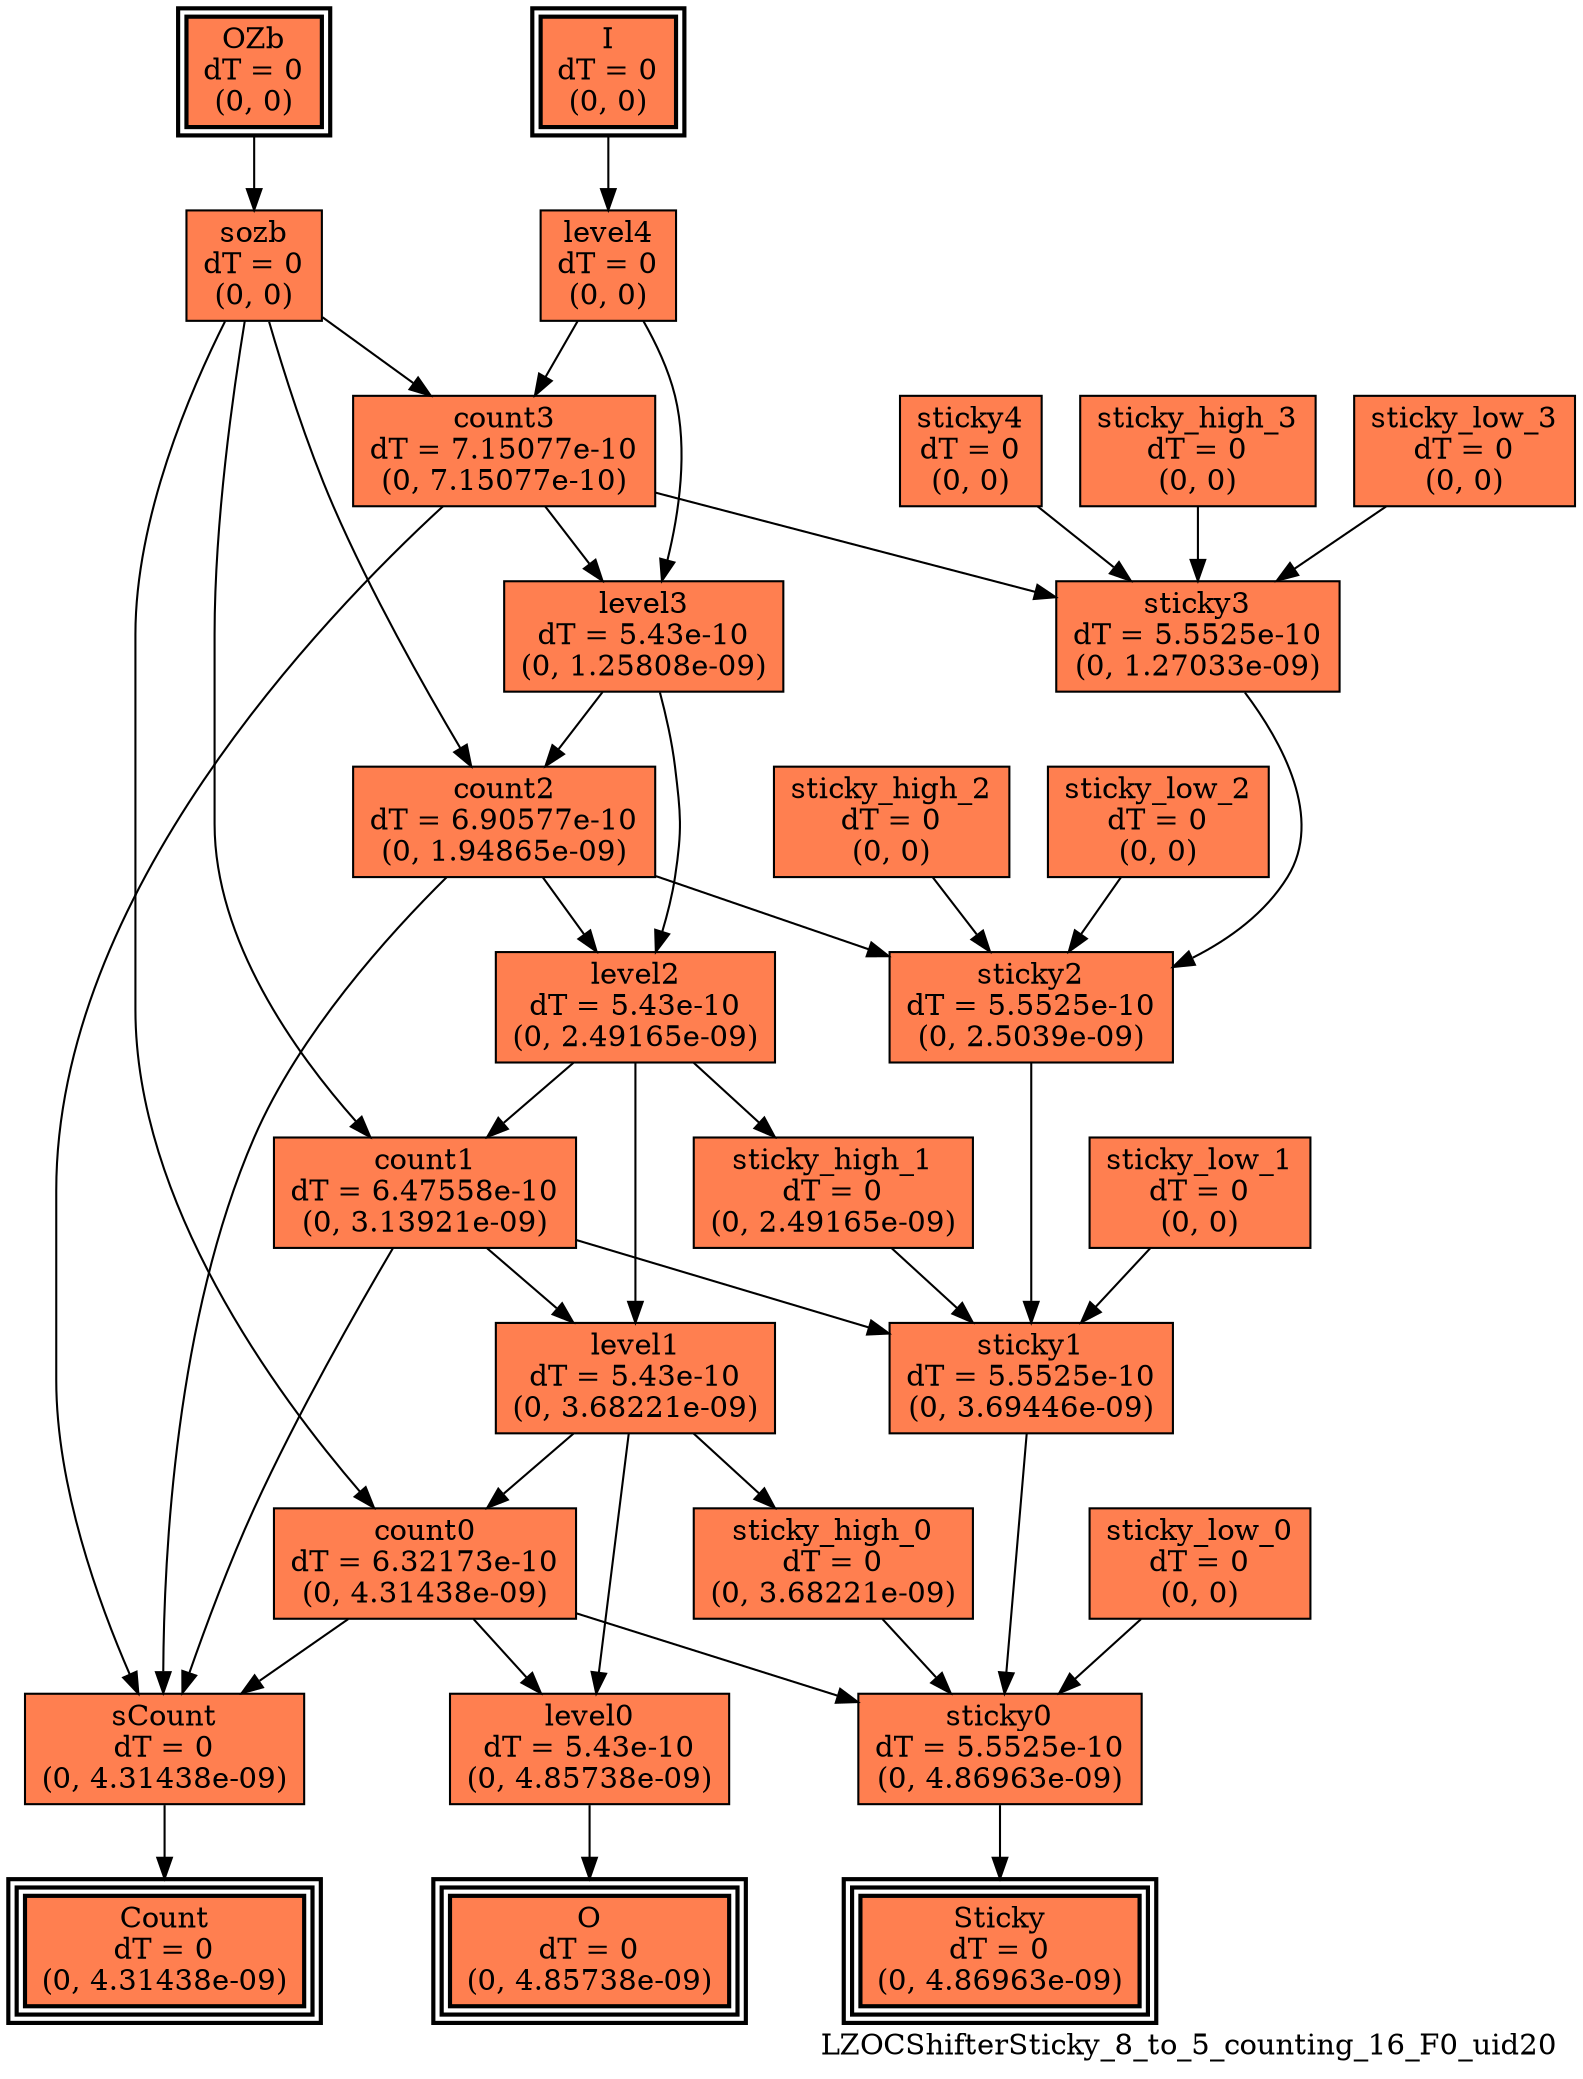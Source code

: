 digraph LZOCShifterSticky_8_to_5_counting_16_F0_uid20
{
	//graph drawing options
	label=LZOCShifterSticky_8_to_5_counting_16_F0_uid20;
	labelloc=bottom;
	labeljust=right;
	ratio=auto;
	nodesep=0.25;
	ranksep=0.5;

	//input/output signals of operator LZOCShifterSticky_8_to_5_counting_16_F0_uid20
	I__LZOCShifterSticky_8_to_5_counting_16_F0_uid20 [ label="I\ndT = 0\n(0, 0)", shape=box, color=black, style="bold, filled", fillcolor=coral, peripheries=2 ];
	OZb__LZOCShifterSticky_8_to_5_counting_16_F0_uid20 [ label="OZb\ndT = 0\n(0, 0)", shape=box, color=black, style="bold, filled", fillcolor=coral, peripheries=2 ];
	Count__LZOCShifterSticky_8_to_5_counting_16_F0_uid20 [ label="Count\ndT = 0\n(0, 4.31438e-09)", shape=box, color=black, style="bold, filled", fillcolor=coral, peripheries=3 ];
	O__LZOCShifterSticky_8_to_5_counting_16_F0_uid20 [ label="O\ndT = 0\n(0, 4.85738e-09)", shape=box, color=black, style="bold, filled", fillcolor=coral, peripheries=3 ];
	Sticky__LZOCShifterSticky_8_to_5_counting_16_F0_uid20 [ label="Sticky\ndT = 0\n(0, 4.86963e-09)", shape=box, color=black, style="bold, filled", fillcolor=coral, peripheries=3 ];
	{rank=same I__LZOCShifterSticky_8_to_5_counting_16_F0_uid20, OZb__LZOCShifterSticky_8_to_5_counting_16_F0_uid20};
	{rank=same Count__LZOCShifterSticky_8_to_5_counting_16_F0_uid20, O__LZOCShifterSticky_8_to_5_counting_16_F0_uid20, Sticky__LZOCShifterSticky_8_to_5_counting_16_F0_uid20};
	//internal signals of operator LZOCShifterSticky_8_to_5_counting_16_F0_uid20
	level4__LZOCShifterSticky_8_to_5_counting_16_F0_uid20 [ label="level4\ndT = 0\n(0, 0)", shape=box, color=black, style=filled, fillcolor=coral, peripheries=1 ];
	sozb__LZOCShifterSticky_8_to_5_counting_16_F0_uid20 [ label="sozb\ndT = 0\n(0, 0)", shape=box, color=black, style=filled, fillcolor=coral, peripheries=1 ];
	sticky4__LZOCShifterSticky_8_to_5_counting_16_F0_uid20 [ label="sticky4\ndT = 0\n(0, 0)", shape=box, color=black, style=filled, fillcolor=coral, peripheries=1 ];
	count3__LZOCShifterSticky_8_to_5_counting_16_F0_uid20 [ label="count3\ndT = 7.15077e-10\n(0, 7.15077e-10)", shape=box, color=black, style=filled, fillcolor=coral, peripheries=1 ];
	level3__LZOCShifterSticky_8_to_5_counting_16_F0_uid20 [ label="level3\ndT = 5.43e-10\n(0, 1.25808e-09)", shape=box, color=black, style=filled, fillcolor=coral, peripheries=1 ];
	sticky_high_3__LZOCShifterSticky_8_to_5_counting_16_F0_uid20 [ label="sticky_high_3\ndT = 0\n(0, 0)", shape=box, color=black, style=filled, fillcolor=coral, peripheries=1 ];
	sticky_low_3__LZOCShifterSticky_8_to_5_counting_16_F0_uid20 [ label="sticky_low_3\ndT = 0\n(0, 0)", shape=box, color=black, style=filled, fillcolor=coral, peripheries=1 ];
	sticky3__LZOCShifterSticky_8_to_5_counting_16_F0_uid20 [ label="sticky3\ndT = 5.5525e-10\n(0, 1.27033e-09)", shape=box, color=black, style=filled, fillcolor=coral, peripheries=1 ];
	count2__LZOCShifterSticky_8_to_5_counting_16_F0_uid20 [ label="count2\ndT = 6.90577e-10\n(0, 1.94865e-09)", shape=box, color=black, style=filled, fillcolor=coral, peripheries=1 ];
	level2__LZOCShifterSticky_8_to_5_counting_16_F0_uid20 [ label="level2\ndT = 5.43e-10\n(0, 2.49165e-09)", shape=box, color=black, style=filled, fillcolor=coral, peripheries=1 ];
	sticky_high_2__LZOCShifterSticky_8_to_5_counting_16_F0_uid20 [ label="sticky_high_2\ndT = 0\n(0, 0)", shape=box, color=black, style=filled, fillcolor=coral, peripheries=1 ];
	sticky_low_2__LZOCShifterSticky_8_to_5_counting_16_F0_uid20 [ label="sticky_low_2\ndT = 0\n(0, 0)", shape=box, color=black, style=filled, fillcolor=coral, peripheries=1 ];
	sticky2__LZOCShifterSticky_8_to_5_counting_16_F0_uid20 [ label="sticky2\ndT = 5.5525e-10\n(0, 2.5039e-09)", shape=box, color=black, style=filled, fillcolor=coral, peripheries=1 ];
	count1__LZOCShifterSticky_8_to_5_counting_16_F0_uid20 [ label="count1\ndT = 6.47558e-10\n(0, 3.13921e-09)", shape=box, color=black, style=filled, fillcolor=coral, peripheries=1 ];
	level1__LZOCShifterSticky_8_to_5_counting_16_F0_uid20 [ label="level1\ndT = 5.43e-10\n(0, 3.68221e-09)", shape=box, color=black, style=filled, fillcolor=coral, peripheries=1 ];
	sticky_high_1__LZOCShifterSticky_8_to_5_counting_16_F0_uid20 [ label="sticky_high_1\ndT = 0\n(0, 2.49165e-09)", shape=box, color=black, style=filled, fillcolor=coral, peripheries=1 ];
	sticky_low_1__LZOCShifterSticky_8_to_5_counting_16_F0_uid20 [ label="sticky_low_1\ndT = 0\n(0, 0)", shape=box, color=black, style=filled, fillcolor=coral, peripheries=1 ];
	sticky1__LZOCShifterSticky_8_to_5_counting_16_F0_uid20 [ label="sticky1\ndT = 5.5525e-10\n(0, 3.69446e-09)", shape=box, color=black, style=filled, fillcolor=coral, peripheries=1 ];
	count0__LZOCShifterSticky_8_to_5_counting_16_F0_uid20 [ label="count0\ndT = 6.32173e-10\n(0, 4.31438e-09)", shape=box, color=black, style=filled, fillcolor=coral, peripheries=1 ];
	level0__LZOCShifterSticky_8_to_5_counting_16_F0_uid20 [ label="level0\ndT = 5.43e-10\n(0, 4.85738e-09)", shape=box, color=black, style=filled, fillcolor=coral, peripheries=1 ];
	sticky_high_0__LZOCShifterSticky_8_to_5_counting_16_F0_uid20 [ label="sticky_high_0\ndT = 0\n(0, 3.68221e-09)", shape=box, color=black, style=filled, fillcolor=coral, peripheries=1 ];
	sticky_low_0__LZOCShifterSticky_8_to_5_counting_16_F0_uid20 [ label="sticky_low_0\ndT = 0\n(0, 0)", shape=box, color=black, style=filled, fillcolor=coral, peripheries=1 ];
	sticky0__LZOCShifterSticky_8_to_5_counting_16_F0_uid20 [ label="sticky0\ndT = 5.5525e-10\n(0, 4.86963e-09)", shape=box, color=black, style=filled, fillcolor=coral, peripheries=1 ];
	sCount__LZOCShifterSticky_8_to_5_counting_16_F0_uid20 [ label="sCount\ndT = 0\n(0, 4.31438e-09)", shape=box, color=black, style=filled, fillcolor=coral, peripheries=1 ];

	//subcomponents of operator LZOCShifterSticky_8_to_5_counting_16_F0_uid20

	//input and internal signal connections of operator LZOCShifterSticky_8_to_5_counting_16_F0_uid20
	I__LZOCShifterSticky_8_to_5_counting_16_F0_uid20 -> level4__LZOCShifterSticky_8_to_5_counting_16_F0_uid20 [ arrowhead=normal, arrowsize=1.0, arrowtail=normal, color=black, dir=forward  ];
	OZb__LZOCShifterSticky_8_to_5_counting_16_F0_uid20 -> sozb__LZOCShifterSticky_8_to_5_counting_16_F0_uid20 [ arrowhead=normal, arrowsize=1.0, arrowtail=normal, color=black, dir=forward  ];
	level4__LZOCShifterSticky_8_to_5_counting_16_F0_uid20 -> count3__LZOCShifterSticky_8_to_5_counting_16_F0_uid20 [ arrowhead=normal, arrowsize=1.0, arrowtail=normal, color=black, dir=forward  ];
	level4__LZOCShifterSticky_8_to_5_counting_16_F0_uid20 -> level3__LZOCShifterSticky_8_to_5_counting_16_F0_uid20 [ arrowhead=normal, arrowsize=1.0, arrowtail=normal, color=black, dir=forward  ];
	sozb__LZOCShifterSticky_8_to_5_counting_16_F0_uid20 -> count3__LZOCShifterSticky_8_to_5_counting_16_F0_uid20 [ arrowhead=normal, arrowsize=1.0, arrowtail=normal, color=black, dir=forward  ];
	sozb__LZOCShifterSticky_8_to_5_counting_16_F0_uid20 -> count2__LZOCShifterSticky_8_to_5_counting_16_F0_uid20 [ arrowhead=normal, arrowsize=1.0, arrowtail=normal, color=black, dir=forward  ];
	sozb__LZOCShifterSticky_8_to_5_counting_16_F0_uid20 -> count1__LZOCShifterSticky_8_to_5_counting_16_F0_uid20 [ arrowhead=normal, arrowsize=1.0, arrowtail=normal, color=black, dir=forward  ];
	sozb__LZOCShifterSticky_8_to_5_counting_16_F0_uid20 -> count0__LZOCShifterSticky_8_to_5_counting_16_F0_uid20 [ arrowhead=normal, arrowsize=1.0, arrowtail=normal, color=black, dir=forward  ];
	sticky4__LZOCShifterSticky_8_to_5_counting_16_F0_uid20 -> sticky3__LZOCShifterSticky_8_to_5_counting_16_F0_uid20 [ arrowhead=normal, arrowsize=1.0, arrowtail=normal, color=black, dir=forward  ];
	count3__LZOCShifterSticky_8_to_5_counting_16_F0_uid20 -> level3__LZOCShifterSticky_8_to_5_counting_16_F0_uid20 [ arrowhead=normal, arrowsize=1.0, arrowtail=normal, color=black, dir=forward  ];
	count3__LZOCShifterSticky_8_to_5_counting_16_F0_uid20 -> sticky3__LZOCShifterSticky_8_to_5_counting_16_F0_uid20 [ arrowhead=normal, arrowsize=1.0, arrowtail=normal, color=black, dir=forward  ];
	count3__LZOCShifterSticky_8_to_5_counting_16_F0_uid20 -> sCount__LZOCShifterSticky_8_to_5_counting_16_F0_uid20 [ arrowhead=normal, arrowsize=1.0, arrowtail=normal, color=black, dir=forward  ];
	level3__LZOCShifterSticky_8_to_5_counting_16_F0_uid20 -> count2__LZOCShifterSticky_8_to_5_counting_16_F0_uid20 [ arrowhead=normal, arrowsize=1.0, arrowtail=normal, color=black, dir=forward  ];
	level3__LZOCShifterSticky_8_to_5_counting_16_F0_uid20 -> level2__LZOCShifterSticky_8_to_5_counting_16_F0_uid20 [ arrowhead=normal, arrowsize=1.0, arrowtail=normal, color=black, dir=forward  ];
	sticky_high_3__LZOCShifterSticky_8_to_5_counting_16_F0_uid20 -> sticky3__LZOCShifterSticky_8_to_5_counting_16_F0_uid20 [ arrowhead=normal, arrowsize=1.0, arrowtail=normal, color=black, dir=forward  ];
	sticky_low_3__LZOCShifterSticky_8_to_5_counting_16_F0_uid20 -> sticky3__LZOCShifterSticky_8_to_5_counting_16_F0_uid20 [ arrowhead=normal, arrowsize=1.0, arrowtail=normal, color=black, dir=forward  ];
	sticky3__LZOCShifterSticky_8_to_5_counting_16_F0_uid20 -> sticky2__LZOCShifterSticky_8_to_5_counting_16_F0_uid20 [ arrowhead=normal, arrowsize=1.0, arrowtail=normal, color=black, dir=forward  ];
	count2__LZOCShifterSticky_8_to_5_counting_16_F0_uid20 -> level2__LZOCShifterSticky_8_to_5_counting_16_F0_uid20 [ arrowhead=normal, arrowsize=1.0, arrowtail=normal, color=black, dir=forward  ];
	count2__LZOCShifterSticky_8_to_5_counting_16_F0_uid20 -> sticky2__LZOCShifterSticky_8_to_5_counting_16_F0_uid20 [ arrowhead=normal, arrowsize=1.0, arrowtail=normal, color=black, dir=forward  ];
	count2__LZOCShifterSticky_8_to_5_counting_16_F0_uid20 -> sCount__LZOCShifterSticky_8_to_5_counting_16_F0_uid20 [ arrowhead=normal, arrowsize=1.0, arrowtail=normal, color=black, dir=forward  ];
	level2__LZOCShifterSticky_8_to_5_counting_16_F0_uid20 -> count1__LZOCShifterSticky_8_to_5_counting_16_F0_uid20 [ arrowhead=normal, arrowsize=1.0, arrowtail=normal, color=black, dir=forward  ];
	level2__LZOCShifterSticky_8_to_5_counting_16_F0_uid20 -> level1__LZOCShifterSticky_8_to_5_counting_16_F0_uid20 [ arrowhead=normal, arrowsize=1.0, arrowtail=normal, color=black, dir=forward  ];
	level2__LZOCShifterSticky_8_to_5_counting_16_F0_uid20 -> sticky_high_1__LZOCShifterSticky_8_to_5_counting_16_F0_uid20 [ arrowhead=normal, arrowsize=1.0, arrowtail=normal, color=black, dir=forward  ];
	sticky_high_2__LZOCShifterSticky_8_to_5_counting_16_F0_uid20 -> sticky2__LZOCShifterSticky_8_to_5_counting_16_F0_uid20 [ arrowhead=normal, arrowsize=1.0, arrowtail=normal, color=black, dir=forward  ];
	sticky_low_2__LZOCShifterSticky_8_to_5_counting_16_F0_uid20 -> sticky2__LZOCShifterSticky_8_to_5_counting_16_F0_uid20 [ arrowhead=normal, arrowsize=1.0, arrowtail=normal, color=black, dir=forward  ];
	sticky2__LZOCShifterSticky_8_to_5_counting_16_F0_uid20 -> sticky1__LZOCShifterSticky_8_to_5_counting_16_F0_uid20 [ arrowhead=normal, arrowsize=1.0, arrowtail=normal, color=black, dir=forward  ];
	count1__LZOCShifterSticky_8_to_5_counting_16_F0_uid20 -> level1__LZOCShifterSticky_8_to_5_counting_16_F0_uid20 [ arrowhead=normal, arrowsize=1.0, arrowtail=normal, color=black, dir=forward  ];
	count1__LZOCShifterSticky_8_to_5_counting_16_F0_uid20 -> sticky1__LZOCShifterSticky_8_to_5_counting_16_F0_uid20 [ arrowhead=normal, arrowsize=1.0, arrowtail=normal, color=black, dir=forward  ];
	count1__LZOCShifterSticky_8_to_5_counting_16_F0_uid20 -> sCount__LZOCShifterSticky_8_to_5_counting_16_F0_uid20 [ arrowhead=normal, arrowsize=1.0, arrowtail=normal, color=black, dir=forward  ];
	level1__LZOCShifterSticky_8_to_5_counting_16_F0_uid20 -> count0__LZOCShifterSticky_8_to_5_counting_16_F0_uid20 [ arrowhead=normal, arrowsize=1.0, arrowtail=normal, color=black, dir=forward  ];
	level1__LZOCShifterSticky_8_to_5_counting_16_F0_uid20 -> level0__LZOCShifterSticky_8_to_5_counting_16_F0_uid20 [ arrowhead=normal, arrowsize=1.0, arrowtail=normal, color=black, dir=forward  ];
	level1__LZOCShifterSticky_8_to_5_counting_16_F0_uid20 -> sticky_high_0__LZOCShifterSticky_8_to_5_counting_16_F0_uid20 [ arrowhead=normal, arrowsize=1.0, arrowtail=normal, color=black, dir=forward  ];
	sticky_high_1__LZOCShifterSticky_8_to_5_counting_16_F0_uid20 -> sticky1__LZOCShifterSticky_8_to_5_counting_16_F0_uid20 [ arrowhead=normal, arrowsize=1.0, arrowtail=normal, color=black, dir=forward  ];
	sticky_low_1__LZOCShifterSticky_8_to_5_counting_16_F0_uid20 -> sticky1__LZOCShifterSticky_8_to_5_counting_16_F0_uid20 [ arrowhead=normal, arrowsize=1.0, arrowtail=normal, color=black, dir=forward  ];
	sticky1__LZOCShifterSticky_8_to_5_counting_16_F0_uid20 -> sticky0__LZOCShifterSticky_8_to_5_counting_16_F0_uid20 [ arrowhead=normal, arrowsize=1.0, arrowtail=normal, color=black, dir=forward  ];
	count0__LZOCShifterSticky_8_to_5_counting_16_F0_uid20 -> level0__LZOCShifterSticky_8_to_5_counting_16_F0_uid20 [ arrowhead=normal, arrowsize=1.0, arrowtail=normal, color=black, dir=forward  ];
	count0__LZOCShifterSticky_8_to_5_counting_16_F0_uid20 -> sticky0__LZOCShifterSticky_8_to_5_counting_16_F0_uid20 [ arrowhead=normal, arrowsize=1.0, arrowtail=normal, color=black, dir=forward  ];
	count0__LZOCShifterSticky_8_to_5_counting_16_F0_uid20 -> sCount__LZOCShifterSticky_8_to_5_counting_16_F0_uid20 [ arrowhead=normal, arrowsize=1.0, arrowtail=normal, color=black, dir=forward  ];
	level0__LZOCShifterSticky_8_to_5_counting_16_F0_uid20 -> O__LZOCShifterSticky_8_to_5_counting_16_F0_uid20 [ arrowhead=normal, arrowsize=1.0, arrowtail=normal, color=black, dir=forward  ];
	sticky_high_0__LZOCShifterSticky_8_to_5_counting_16_F0_uid20 -> sticky0__LZOCShifterSticky_8_to_5_counting_16_F0_uid20 [ arrowhead=normal, arrowsize=1.0, arrowtail=normal, color=black, dir=forward  ];
	sticky_low_0__LZOCShifterSticky_8_to_5_counting_16_F0_uid20 -> sticky0__LZOCShifterSticky_8_to_5_counting_16_F0_uid20 [ arrowhead=normal, arrowsize=1.0, arrowtail=normal, color=black, dir=forward  ];
	sticky0__LZOCShifterSticky_8_to_5_counting_16_F0_uid20 -> Sticky__LZOCShifterSticky_8_to_5_counting_16_F0_uid20 [ arrowhead=normal, arrowsize=1.0, arrowtail=normal, color=black, dir=forward  ];
	sCount__LZOCShifterSticky_8_to_5_counting_16_F0_uid20 -> Count__LZOCShifterSticky_8_to_5_counting_16_F0_uid20 [ arrowhead=normal, arrowsize=1.0, arrowtail=normal, color=black, dir=forward  ];
}

